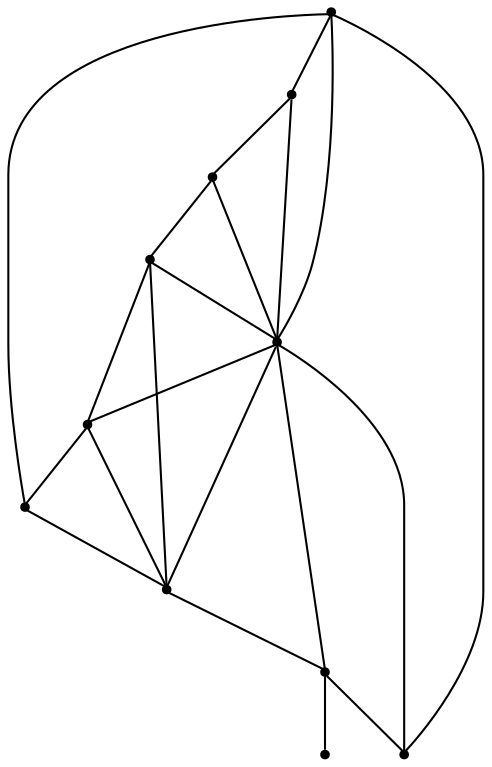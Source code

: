 graph {
  node [shape=point,comment="{\"directed\":false,\"doi\":\"10.1007/978-3-642-36763-2_34\",\"figure\":\"4 (4)\"}"]

  v0 [pos="1343.606207168626,945.3425291323922"]
  v1 [pos="1250.3806560751545,945.2926755971264"]
  v2 [pos="1192.2011995897283,945.2466373834372"]
  v3 [pos="1273.7724592798013,945.3425291323922"]
  v4 [pos="1425.2858824228697,945.2466373834375"]
  v5 [pos="1378.5772252709667,1096.713123485093"]
  v6 [pos="1366.922933867568,1085.0654554217354"]
  v7 [pos="1262.0307482841663,991.8836022053295"]
  v8 [pos="1366.922933867568,1073.4177873583776"]
  v9 [pos="1331.960314154001,1120.0043899354605"]
  v10 [pos="1227.068001322285,1015.1748686556969"]

  v2 -- v7 [id="-2",pos="1192.2011995897283,945.2466373834372 1262.0307482841663,991.8836022053295 1262.0307482841663,991.8836022053295 1262.0307482841663,991.8836022053295"]
  v10 -- v4 [id="-3",pos="1227.068001322285,1015.1748686556969 1191.9092601436034,1050.8265052399029 1191.9092601436034,1050.8265052399029 1191.9092601436034,1050.8265052399029 1191.9092601436034,1050.8265052399029 1191.9092601436034,1050.8265052399029 1191.9092601436034,1050.8265052399029 1425.1774350466203,1050.2722661922305 1425.1774350466203,1050.2722661922305 1425.1774350466203,1050.2722661922305 1425.2858824228697,945.2466373834375 1425.2858824228697,945.2466373834375 1425.2858824228697,945.2466373834375"]
  v1 -- v2 [id="-7",pos="1250.3806560751545,945.2926755971264 1192.2011995897283,945.2466373834372 1192.2011995897283,945.2466373834372 1192.2011995897283,945.2466373834372"]
  v3 -- v1 [id="-8",pos="1273.7724592798013,945.3425291323922 1250.3806560751545,945.2926755971264 1250.3806560751545,945.2926755971264 1250.3806560751545,945.2926755971264"]
  v0 -- v3 [id="-9",pos="1343.606207168626,945.3425291323922 1273.7724592798013,945.3425291323922 1273.7724592798013,945.3425291323922 1273.7724592798013,945.3425291323922"]
  v4 -- v0 [id="-10",pos="1425.2858824228697,945.2466373834375 1343.606207168626,945.3425291323922 1343.606207168626,945.3425291323922 1343.606207168626,945.3425291323922"]
  v4 -- v9 [id="-11",pos="1425.2858824228697,945.2466373834375 1425.1774350466203,1120.129532483168 1425.1774350466203,1120.129532483168 1425.1774350466203,1120.129532483168 1331.960314154001,1120.0043899354605 1331.960314154001,1120.0043899354605 1331.960314154001,1120.0043899354605"]
  v2 -- v9 [id="-38",pos="1192.2011995897283,945.2466373834372 1192.092752213479,1120.129532483168 1192.092752213479,1120.129532483168 1192.092752213479,1120.129532483168 1331.960314154001,1120.0043899354605 1331.960314154001,1120.0043899354605 1331.960314154001,1120.0043899354605"]
  v2 -- v10 [id="-39",pos="1192.2011995897283,945.2466373834372 1227.068001322285,1015.1748686556969 1227.068001322285,1015.1748686556969 1227.068001322285,1015.1748686556969"]
  v6 -- v7 [id="-40",pos="1366.922933867568,1085.0654554217354 1262.0307482841663,991.8836022053295 1262.0307482841663,991.8836022053295 1262.0307482841663,991.8836022053295"]
  v8 -- v7 [id="-41",pos="1366.922933867568,1073.4177873583776 1262.0307482841663,991.8836022053295 1262.0307482841663,991.8836022053295 1262.0307482841663,991.8836022053295"]
  v6 -- v5 [id="-42",pos="1366.922933867568,1085.0654554217354 1378.5772252709667,1096.713123485093 1378.5772252709667,1096.713123485093 1378.5772252709667,1096.713123485093"]
  v6 -- v8 [id="-44",pos="1366.922933867568,1085.0654554217354 1366.922933867568,1073.4177873583776 1366.922933867568,1073.4177873583776 1366.922933867568,1073.4177873583776"]
  v0 -- v8 [id="-55",pos="1343.606207168626,945.3425291323922 1366.922933867568,1073.4177873583776 1366.922933867568,1073.4177873583776 1366.922933867568,1073.4177873583776"]
  v0 -- v7 [id="-56",pos="1343.606207168626,945.3425291323922 1262.0307482841663,991.8836022053295 1262.0307482841663,991.8836022053295 1262.0307482841663,991.8836022053295"]
  v9 -- v6 [id="-57",pos="1331.960314154001,1120.0043899354605 1366.922933867568,1085.0654554217354 1366.922933867568,1085.0654554217354 1366.922933867568,1085.0654554217354"]
  v3 -- v7 [id="-60",pos="1273.7724592798013,945.3425291323922 1262.0307482841663,991.8836022053295 1262.0307482841663,991.8836022053295 1262.0307482841663,991.8836022053295"]
  v7 -- v9 [id="-69",pos="1262.0307482841663,991.8836022053295 1331.960314154001,1120.0043899354605 1331.960314154001,1120.0043899354605 1331.960314154001,1120.0043899354605"]
  v7 -- v10 [id="-73",pos="1262.0307482841663,991.8836022053295 1227.068001322285,1015.1748686556969 1227.068001322285,1015.1748686556969 1227.068001322285,1015.1748686556969"]
  v1 -- v7 [id="-80",pos="1250.3806560751545,945.2926755971264 1262.0307482841663,991.8836022053295 1262.0307482841663,991.8836022053295 1262.0307482841663,991.8836022053295"]
  v10 -- v9 [id="-85",pos="1227.068001322285,1015.1748686556969 1331.960314154001,1120.0043899354605 1331.960314154001,1120.0043899354605 1331.960314154001,1120.0043899354605"]
}